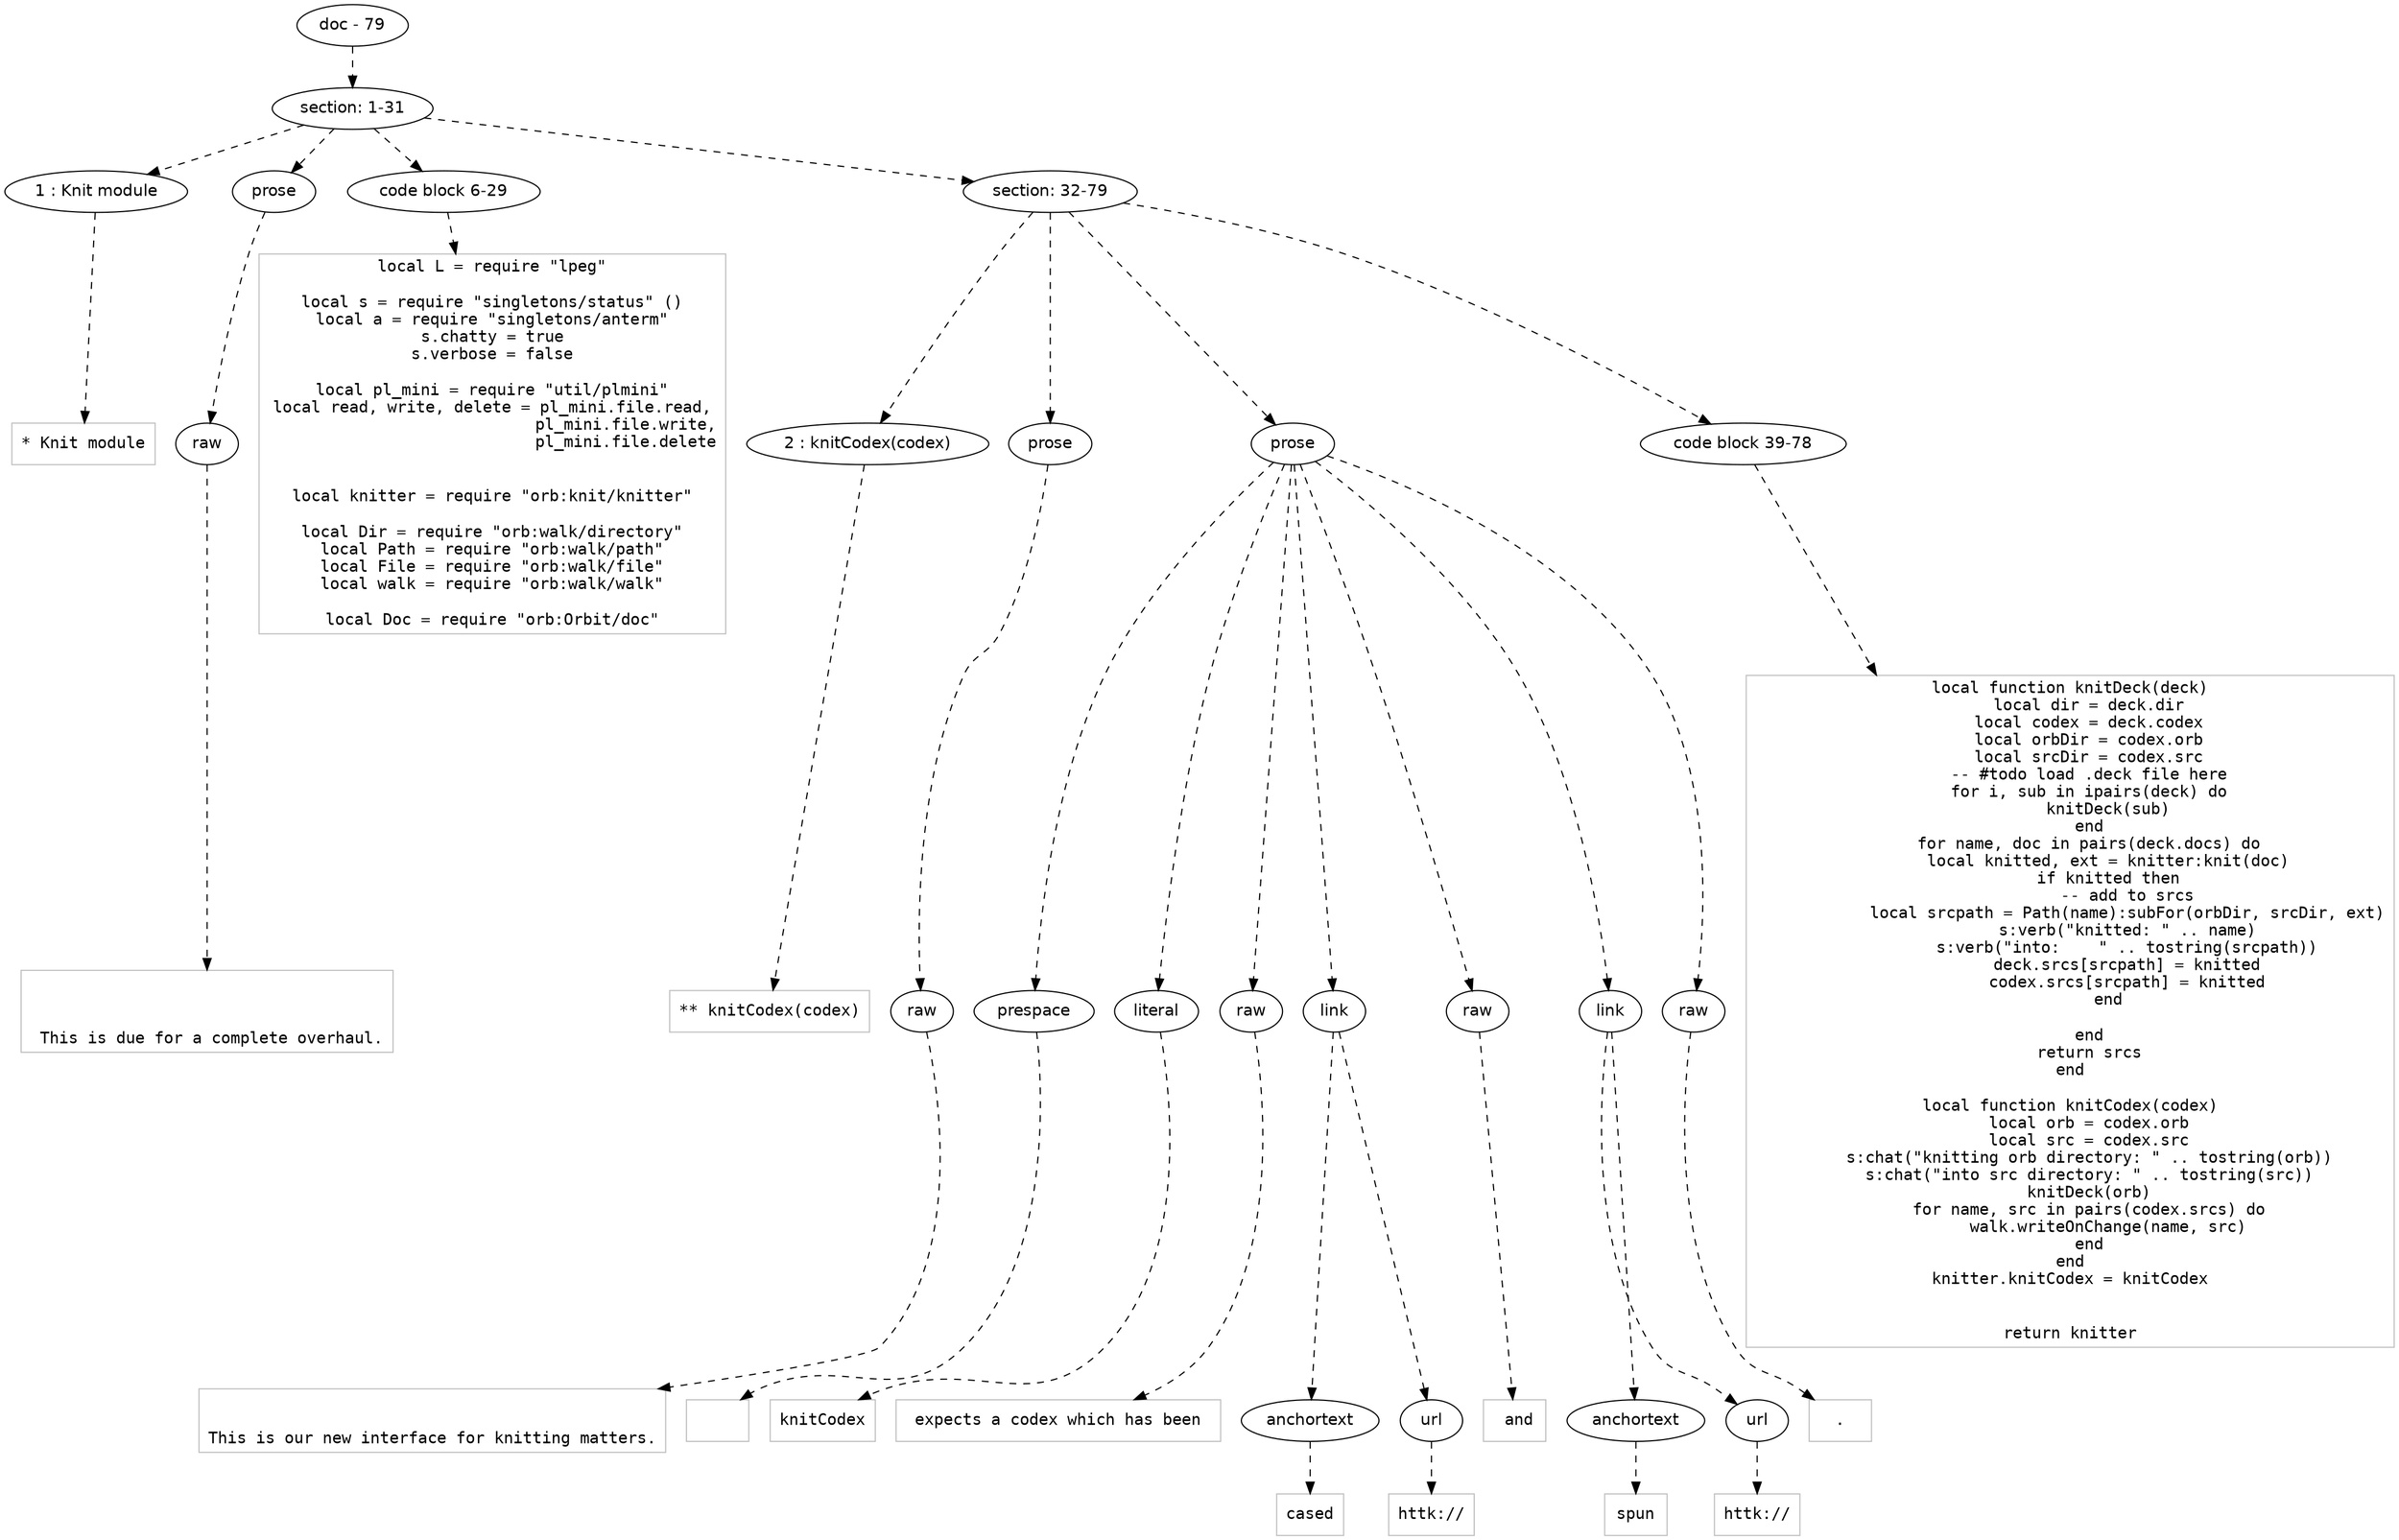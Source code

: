 digraph lpegNode {

node [fontname=Helvetica]
edge [style=dashed]

doc_0 [label="doc - 79"]


doc_0 -> { section_1}
{rank=same; section_1}

section_1 [label="section: 1-31"]


// END RANK doc_0

section_1 -> { header_2 prose_3 codeblock_4 section_5}
{rank=same; header_2 prose_3 codeblock_4 section_5}

header_2 [label="1 : Knit module"]

prose_3 [label="prose"]

codeblock_4 [label="code block 6-29"]

section_5 [label="section: 32-79"]


// END RANK section_1

header_2 -> leaf_6
leaf_6  [color=Gray,shape=rectangle,fontname=Inconsolata,label="* Knit module"]
// END RANK header_2

prose_3 -> { raw_7}
{rank=same; raw_7}

raw_7 [label="raw"]


// END RANK prose_3

raw_7 -> leaf_8
leaf_8  [color=Gray,shape=rectangle,fontname=Inconsolata,label="


 This is due for a complete overhaul.
"]
// END RANK raw_7

codeblock_4 -> leaf_9
leaf_9  [color=Gray,shape=rectangle,fontname=Inconsolata,label="local L = require \"lpeg\"

local s = require \"singletons/status\" ()
local a = require \"singletons/anterm\"
s.chatty = true
s.verbose = false

local pl_mini = require \"util/plmini\"
local read, write, delete = pl_mini.file.read,
                            pl_mini.file.write,
                            pl_mini.file.delete


local knitter = require \"orb:knit/knitter\"

local Dir = require \"orb:walk/directory\"
local Path = require \"orb:walk/path\"
local File = require \"orb:walk/file\"
local walk = require \"orb:walk/walk\"

local Doc = require \"orb:Orbit/doc\"
"]
// END RANK codeblock_4

section_5 -> { header_10 prose_11 prose_12 codeblock_13}
{rank=same; header_10 prose_11 prose_12 codeblock_13}

header_10 [label="2 : knitCodex(codex)"]

prose_11 [label="prose"]

prose_12 [label="prose"]

codeblock_13 [label="code block 39-78"]


// END RANK section_5

header_10 -> leaf_14
leaf_14  [color=Gray,shape=rectangle,fontname=Inconsolata,label="** knitCodex(codex)"]
// END RANK header_10

prose_11 -> { raw_15}
{rank=same; raw_15}

raw_15 [label="raw"]


// END RANK prose_11

raw_15 -> leaf_16
leaf_16  [color=Gray,shape=rectangle,fontname=Inconsolata,label="

This is our new interface for knitting matters.
"]
// END RANK raw_15

prose_12 -> { prespace_17 literal_18 raw_19 link_20 raw_21 link_22 raw_23}
{rank=same; prespace_17 literal_18 raw_19 link_20 raw_21 link_22 raw_23}

prespace_17 [label="prespace"]

literal_18 [label="literal"]

raw_19 [label="raw"]

link_20 [label="link"]

raw_21 [label="raw"]

link_22 [label="link"]

raw_23 [label="raw"]


// END RANK prose_12

prespace_17 -> leaf_24
leaf_24  [color=Gray,shape=rectangle,fontname=Inconsolata,label=""]
// END RANK prespace_17

literal_18 -> leaf_25
leaf_25  [color=Gray,shape=rectangle,fontname=Inconsolata,label="knitCodex"]
// END RANK literal_18

raw_19 -> leaf_26
leaf_26  [color=Gray,shape=rectangle,fontname=Inconsolata,label=" expects a codex which has been "]
// END RANK raw_19

link_20 -> { anchortext_27 url_28}
{rank=same; anchortext_27 url_28}

anchortext_27 [label="anchortext"]

url_28 [label="url"]


// END RANK link_20

anchortext_27 -> leaf_29
leaf_29  [color=Gray,shape=rectangle,fontname=Inconsolata,label="cased"]
// END RANK anchortext_27

url_28 -> leaf_30
leaf_30  [color=Gray,shape=rectangle,fontname=Inconsolata,label="httk://"]
// END RANK url_28

raw_21 -> leaf_31
leaf_31  [color=Gray,shape=rectangle,fontname=Inconsolata,label=" and"]
// END RANK raw_21

link_22 -> { anchortext_32 url_33}
{rank=same; anchortext_32 url_33}

anchortext_32 [label="anchortext"]

url_33 [label="url"]


// END RANK link_22

anchortext_32 -> leaf_34
leaf_34  [color=Gray,shape=rectangle,fontname=Inconsolata,label="spun"]
// END RANK anchortext_32

url_33 -> leaf_35
leaf_35  [color=Gray,shape=rectangle,fontname=Inconsolata,label="httk://"]
// END RANK url_33

raw_23 -> leaf_36
leaf_36  [color=Gray,shape=rectangle,fontname=Inconsolata,label=".
"]
// END RANK raw_23

codeblock_13 -> leaf_37
leaf_37  [color=Gray,shape=rectangle,fontname=Inconsolata,label="local function knitDeck(deck)
    local dir = deck.dir
    local codex = deck.codex
    local orbDir = codex.orb
    local srcDir = codex.src
    -- #todo load .deck file here
    for i, sub in ipairs(deck) do
        knitDeck(sub)
    end
    for name, doc in pairs(deck.docs) do
        local knitted, ext = knitter:knit(doc)
        if knitted then
            -- add to srcs
            local srcpath = Path(name):subFor(orbDir, srcDir, ext)
            s:verb(\"knitted: \" .. name)
            s:verb(\"into:    \" .. tostring(srcpath))
            deck.srcs[srcpath] = knitted
            codex.srcs[srcpath] = knitted
        end

    end
    return srcs
end

local function knitCodex(codex)
    local orb = codex.orb
    local src = codex.src
    s:chat(\"knitting orb directory: \" .. tostring(orb))
    s:chat(\"into src directory: \" .. tostring(src))
    knitDeck(orb)
    for name, src in pairs(codex.srcs) do
        walk.writeOnChange(name, src)
    end
end
knitter.knitCodex = knitCodex


return knitter"]
// END RANK codeblock_13


}
